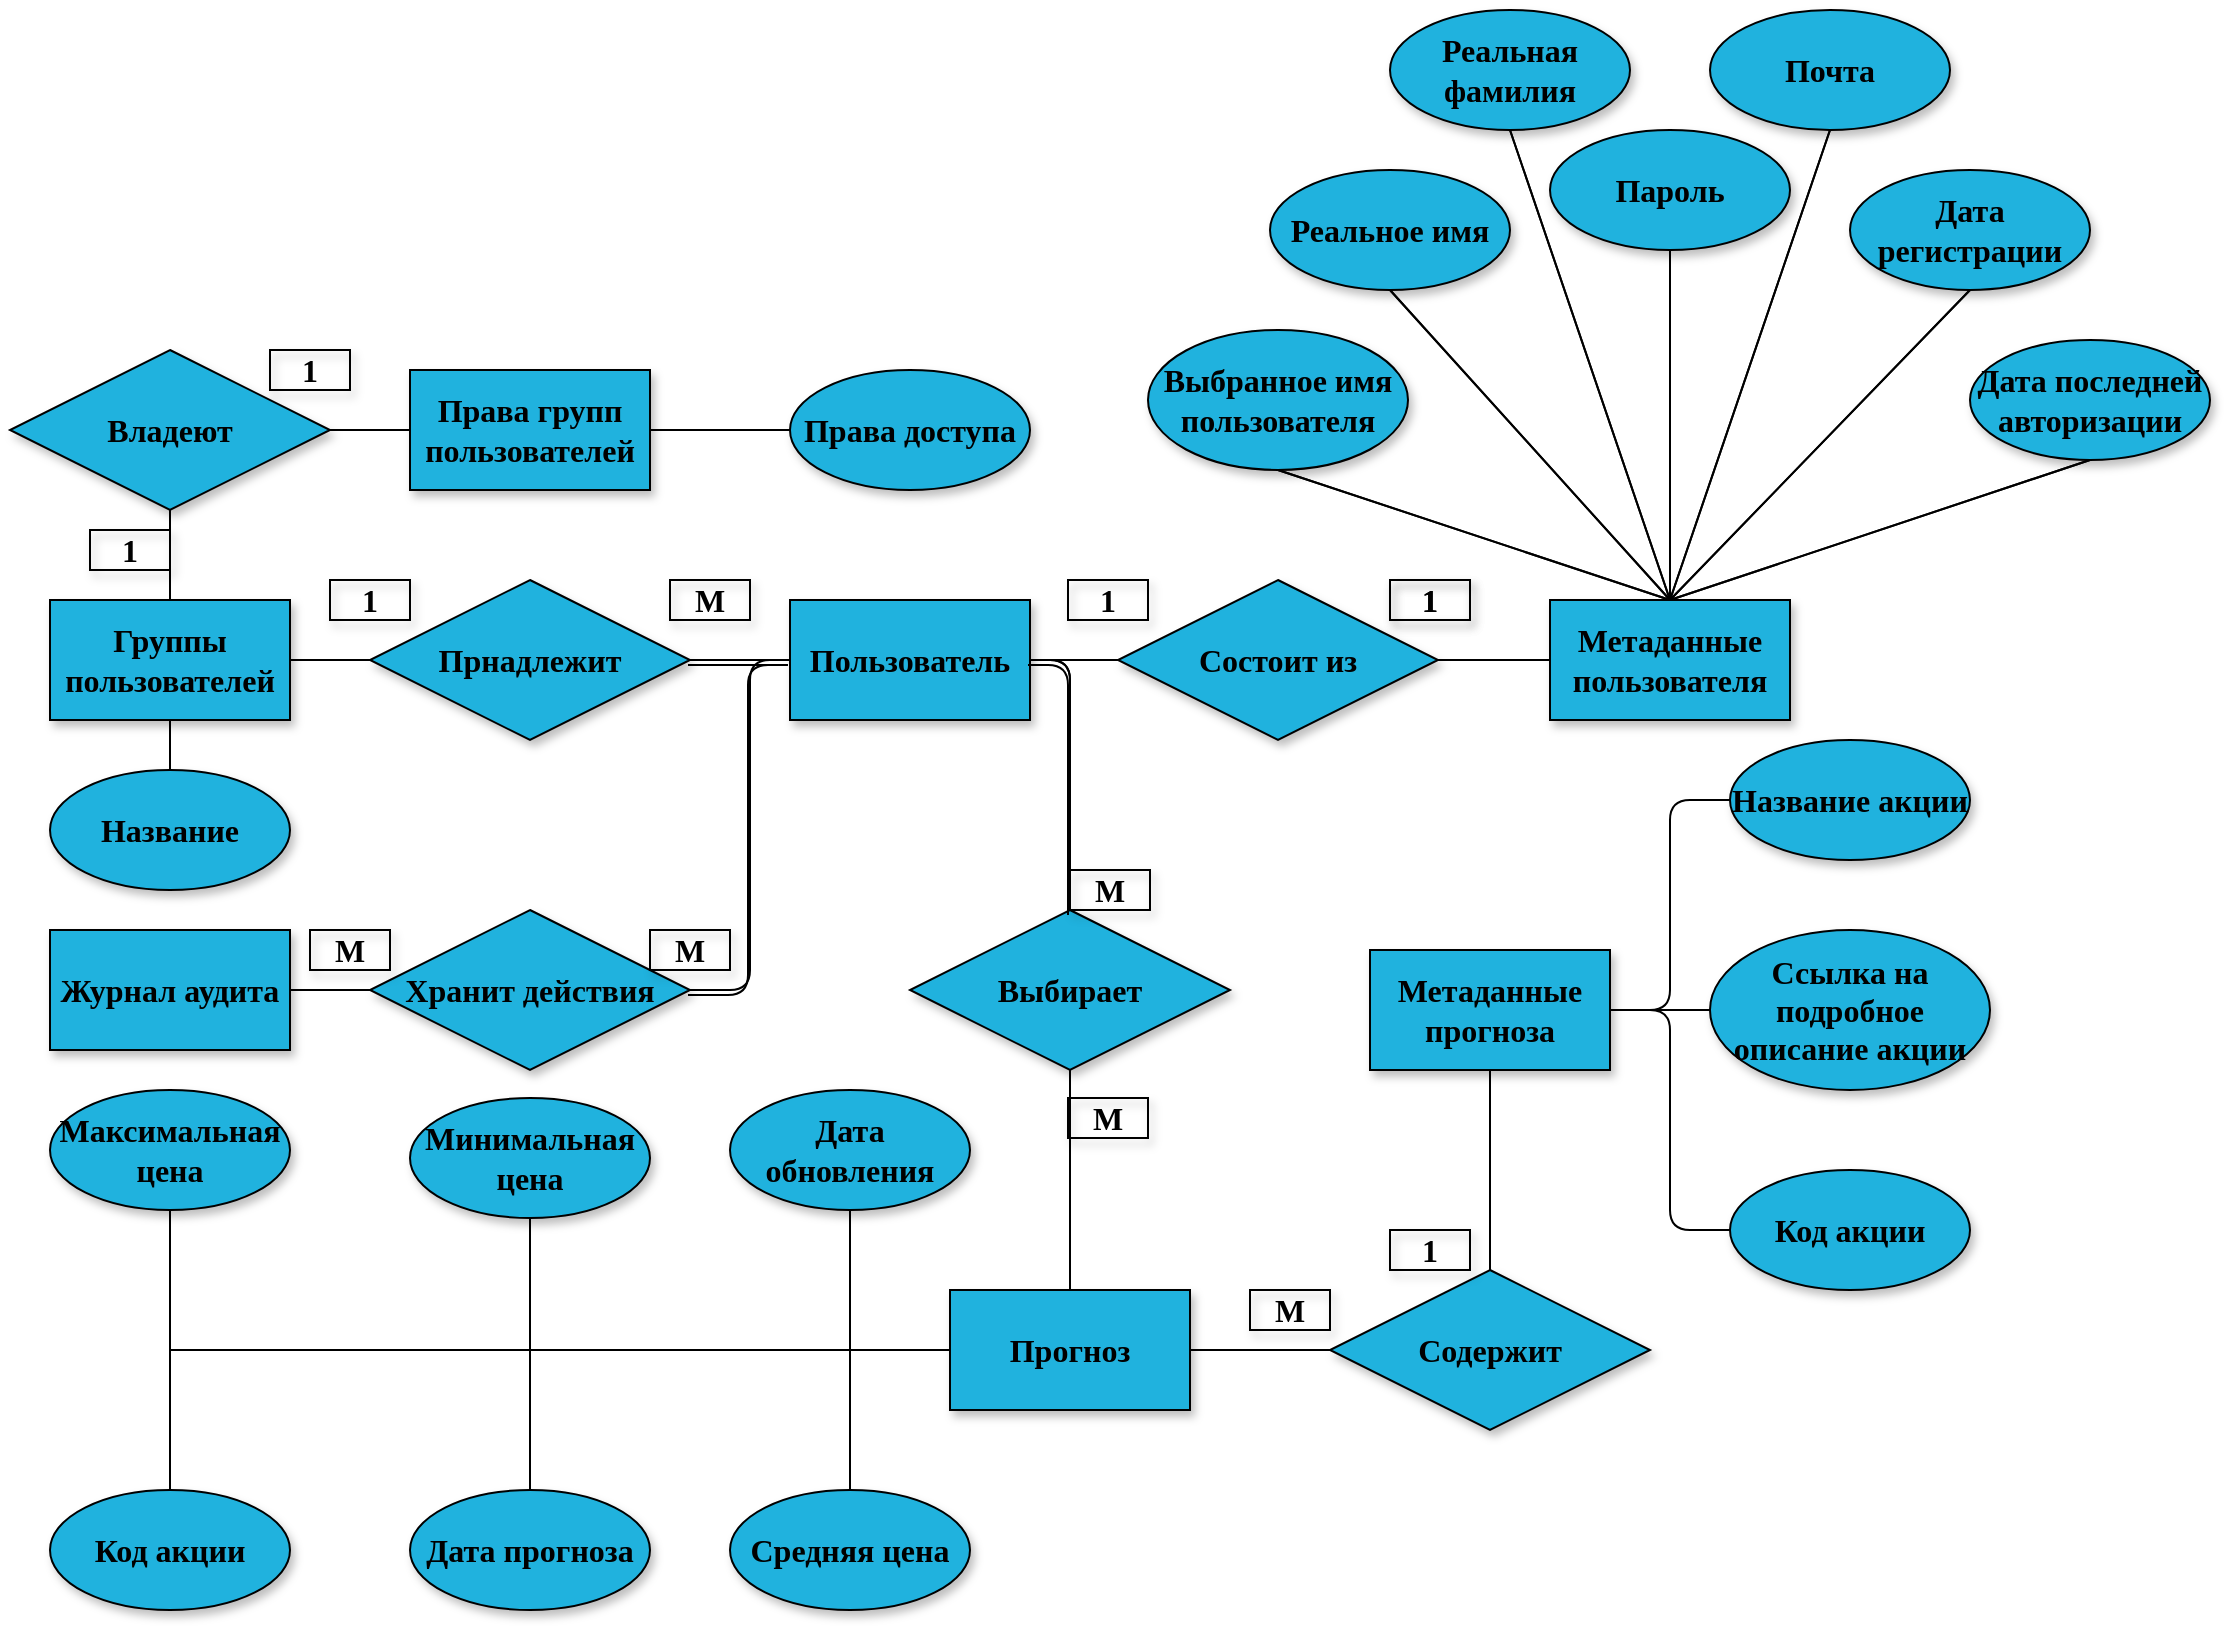<mxfile version="15.5.8" type="device"><diagram id="BE7HRzWSGvwYn_aQI0KF" name="Page-1"><mxGraphModel dx="3094" dy="1337" grid="1" gridSize="10" guides="1" tooltips="1" connect="1" arrows="1" fold="1" page="1" pageScale="1" pageWidth="827" pageHeight="1169" math="0" shadow="0"><root><mxCell id="0"/><mxCell id="1" parent="0"/><mxCell id="YxqWTZthodtHR53sie0K-1" value="&lt;font face=&quot;Times New Roman&quot; size=&quot;3&quot;&gt;&lt;b&gt;Пользователь&lt;/b&gt;&lt;/font&gt;" style="rounded=0;whiteSpace=wrap;html=1;fillColor=#20B2DE;shadow=1;strokeColor=#000000;" parent="1" vertex="1"><mxGeometry x="160" y="315" width="120" height="60" as="geometry"/></mxCell><mxCell id="YxqWTZthodtHR53sie0K-2" value="&lt;font face=&quot;Times New Roman&quot; size=&quot;3&quot;&gt;&lt;b&gt;Выбранное имя пользователя&lt;/b&gt;&lt;/font&gt;" style="ellipse;whiteSpace=wrap;html=1;shadow=1;fillColor=#20B2DE;strokeColor=#000000;" parent="1" vertex="1"><mxGeometry x="339" y="180" width="130" height="70" as="geometry"/></mxCell><mxCell id="YxqWTZthodtHR53sie0K-3" value="&lt;font face=&quot;Times New Roman&quot; size=&quot;3&quot;&gt;&lt;b&gt;Прогноз&lt;/b&gt;&lt;/font&gt;" style="rounded=0;whiteSpace=wrap;html=1;fillColor=#20B2DE;shadow=1;strokeColor=#000000;" parent="1" vertex="1"><mxGeometry x="240" y="660" width="120" height="60" as="geometry"/></mxCell><mxCell id="YxqWTZthodtHR53sie0K-4" value="&lt;font face=&quot;Times New Roman&quot; size=&quot;3&quot;&gt;&lt;b&gt;Метаданные прогноза&lt;/b&gt;&lt;/font&gt;" style="rounded=0;whiteSpace=wrap;html=1;fillColor=#20B2DE;shadow=1;strokeColor=#000000;" parent="1" vertex="1"><mxGeometry x="450" y="490" width="120" height="60" as="geometry"/></mxCell><mxCell id="YxqWTZthodtHR53sie0K-5" value="&lt;font face=&quot;Times New Roman&quot; size=&quot;3&quot;&gt;&lt;b&gt;Группы пользователей&lt;/b&gt;&lt;/font&gt;" style="rounded=0;whiteSpace=wrap;html=1;fillColor=#20B2DE;shadow=1;strokeColor=#000000;" parent="1" vertex="1"><mxGeometry x="-210" y="315" width="120" height="60" as="geometry"/></mxCell><mxCell id="YxqWTZthodtHR53sie0K-6" value="&lt;font size=&quot;3&quot; face=&quot;Inria Sans&quot; data-font-src=&quot;https://fonts.googleapis.com/css?family=Inria+Sans&quot;&gt;&lt;b&gt;Права групп пользователей&lt;/b&gt;&lt;/font&gt;" style="rounded=0;whiteSpace=wrap;html=1;fillColor=#20B2DE;shadow=1;strokeColor=#000000;" parent="1" vertex="1"><mxGeometry x="-30" y="200" width="120" height="60" as="geometry"/></mxCell><mxCell id="YxqWTZthodtHR53sie0K-7" value="&lt;font face=&quot;Times New Roman&quot; size=&quot;3&quot;&gt;&lt;b&gt;Метаданные пользователя&lt;/b&gt;&lt;/font&gt;" style="rounded=0;whiteSpace=wrap;html=1;fillColor=#20B2DE;shadow=1;strokeColor=#000000;" parent="1" vertex="1"><mxGeometry x="540" y="315" width="120" height="60" as="geometry"/></mxCell><mxCell id="YxqWTZthodtHR53sie0K-8" value="&lt;font face=&quot;Times New Roman&quot; size=&quot;3&quot;&gt;&lt;b&gt;Журнал аудита&lt;/b&gt;&lt;/font&gt;" style="rounded=0;whiteSpace=wrap;html=1;fillColor=#20B2DE;shadow=1;strokeColor=#000000;" parent="1" vertex="1"><mxGeometry x="-210" y="480" width="120" height="60" as="geometry"/></mxCell><mxCell id="YxqWTZthodtHR53sie0K-10" value="&lt;font face=&quot;Times New Roman&quot; size=&quot;3&quot;&gt;&lt;b&gt;Состоит из&lt;/b&gt;&lt;/font&gt;" style="rhombus;whiteSpace=wrap;html=1;shadow=1;fillColor=#20B2DE;strokeColor=#000000;" parent="1" vertex="1"><mxGeometry x="324" y="305" width="160" height="80" as="geometry"/></mxCell><mxCell id="YxqWTZthodtHR53sie0K-11" value="&lt;font face=&quot;Times New Roman&quot; size=&quot;3&quot;&gt;&lt;b&gt;Реальное имя&lt;/b&gt;&lt;/font&gt;" style="ellipse;whiteSpace=wrap;html=1;shadow=1;fillColor=#20B2DE;strokeColor=#000000;" parent="1" vertex="1"><mxGeometry x="400" y="100" width="120" height="60" as="geometry"/></mxCell><mxCell id="YxqWTZthodtHR53sie0K-12" value="&lt;font face=&quot;Times New Roman&quot; size=&quot;3&quot;&gt;&lt;b&gt;Реальная фамилия&lt;/b&gt;&lt;/font&gt;" style="ellipse;whiteSpace=wrap;html=1;shadow=1;fillColor=#20B2DE;strokeColor=#000000;" parent="1" vertex="1"><mxGeometry x="460" y="20" width="120" height="60" as="geometry"/></mxCell><mxCell id="YxqWTZthodtHR53sie0K-13" value="&lt;font face=&quot;Times New Roman&quot; size=&quot;3&quot;&gt;&lt;b&gt;Почта&lt;/b&gt;&lt;/font&gt;" style="ellipse;whiteSpace=wrap;html=1;shadow=1;fillColor=#20B2DE;strokeColor=#000000;" parent="1" vertex="1"><mxGeometry x="620" y="20" width="120" height="60" as="geometry"/></mxCell><mxCell id="YxqWTZthodtHR53sie0K-14" value="&lt;font face=&quot;Times New Roman&quot; size=&quot;3&quot;&gt;&lt;b&gt;Дата регистрации&lt;/b&gt;&lt;/font&gt;" style="ellipse;whiteSpace=wrap;html=1;shadow=1;fillColor=#20B2DE;strokeColor=#000000;" parent="1" vertex="1"><mxGeometry x="690" y="100" width="120" height="60" as="geometry"/></mxCell><mxCell id="YxqWTZthodtHR53sie0K-15" value="&lt;font face=&quot;Times New Roman&quot; size=&quot;3&quot;&gt;&lt;b&gt;Дата последней авторизации&lt;/b&gt;&lt;/font&gt;" style="ellipse;whiteSpace=wrap;html=1;shadow=1;fillColor=#20B2DE;strokeColor=#000000;" parent="1" vertex="1"><mxGeometry x="750" y="185" width="120" height="60" as="geometry"/></mxCell><mxCell id="YxqWTZthodtHR53sie0K-17" value="" style="endArrow=none;html=1;exitX=0.5;exitY=1;exitDx=0;exitDy=0;entryX=0.5;entryY=0;entryDx=0;entryDy=0;strokeColor=#000000;" parent="1" source="YxqWTZthodtHR53sie0K-2" target="YxqWTZthodtHR53sie0K-7" edge="1"><mxGeometry width="50" height="50" relative="1" as="geometry"><mxPoint x="400" y="260" as="sourcePoint"/><mxPoint x="450" y="210" as="targetPoint"/></mxGeometry></mxCell><mxCell id="YxqWTZthodtHR53sie0K-18" value="" style="endArrow=none;html=1;exitX=0.5;exitY=1;exitDx=0;exitDy=0;entryX=0.5;entryY=0;entryDx=0;entryDy=0;strokeColor=#000000;" parent="1" source="YxqWTZthodtHR53sie0K-11" target="YxqWTZthodtHR53sie0K-7" edge="1"><mxGeometry width="50" height="50" relative="1" as="geometry"><mxPoint x="400" y="260" as="sourcePoint"/><mxPoint x="450" y="210" as="targetPoint"/></mxGeometry></mxCell><mxCell id="YxqWTZthodtHR53sie0K-19" value="" style="endArrow=none;html=1;exitX=0.5;exitY=1;exitDx=0;exitDy=0;entryX=0.5;entryY=0;entryDx=0;entryDy=0;strokeColor=#000000;" parent="1" source="YxqWTZthodtHR53sie0K-12" target="YxqWTZthodtHR53sie0K-7" edge="1"><mxGeometry width="50" height="50" relative="1" as="geometry"><mxPoint x="400" y="260" as="sourcePoint"/><mxPoint x="450" y="210" as="targetPoint"/></mxGeometry></mxCell><mxCell id="YxqWTZthodtHR53sie0K-20" value="" style="endArrow=none;html=1;exitX=0.5;exitY=1;exitDx=0;exitDy=0;entryX=0.5;entryY=0;entryDx=0;entryDy=0;strokeColor=#000000;" parent="1" source="YxqWTZthodtHR53sie0K-13" target="YxqWTZthodtHR53sie0K-7" edge="1"><mxGeometry width="50" height="50" relative="1" as="geometry"><mxPoint x="400" y="260" as="sourcePoint"/><mxPoint x="600" y="310" as="targetPoint"/></mxGeometry></mxCell><mxCell id="YxqWTZthodtHR53sie0K-21" value="" style="endArrow=none;html=1;exitX=0.5;exitY=1;exitDx=0;exitDy=0;entryX=0.5;entryY=0;entryDx=0;entryDy=0;strokeColor=#000000;" parent="1" source="YxqWTZthodtHR53sie0K-14" target="YxqWTZthodtHR53sie0K-7" edge="1"><mxGeometry width="50" height="50" relative="1" as="geometry"><mxPoint x="530" y="370" as="sourcePoint"/><mxPoint x="580" y="320" as="targetPoint"/></mxGeometry></mxCell><mxCell id="YxqWTZthodtHR53sie0K-22" value="" style="endArrow=none;html=1;exitX=0.5;exitY=1;exitDx=0;exitDy=0;entryX=0.5;entryY=0;entryDx=0;entryDy=0;strokeColor=#000000;" parent="1" source="YxqWTZthodtHR53sie0K-15" target="YxqWTZthodtHR53sie0K-7" edge="1"><mxGeometry width="50" height="50" relative="1" as="geometry"><mxPoint x="530" y="370" as="sourcePoint"/><mxPoint x="580" y="320" as="targetPoint"/></mxGeometry></mxCell><mxCell id="YxqWTZthodtHR53sie0K-23" value="&lt;font face=&quot;Times New Roman&quot; size=&quot;3&quot;&gt;&lt;b&gt;Пароль&lt;/b&gt;&lt;/font&gt;" style="ellipse;whiteSpace=wrap;html=1;shadow=1;fillColor=#20B2DE;strokeColor=#000000;" parent="1" vertex="1"><mxGeometry x="540" y="80" width="120" height="60" as="geometry"/></mxCell><mxCell id="YxqWTZthodtHR53sie0K-24" value="" style="endArrow=none;html=1;exitX=0.5;exitY=1;exitDx=0;exitDy=0;entryX=0.5;entryY=0;entryDx=0;entryDy=0;strokeColor=#000000;" parent="1" source="YxqWTZthodtHR53sie0K-23" target="YxqWTZthodtHR53sie0K-7" edge="1"><mxGeometry width="50" height="50" relative="1" as="geometry"><mxPoint x="530" y="210" as="sourcePoint"/><mxPoint x="580" y="160" as="targetPoint"/></mxGeometry></mxCell><mxCell id="YxqWTZthodtHR53sie0K-25" value="" style="endArrow=none;html=1;exitX=1;exitY=0.5;exitDx=0;exitDy=0;entryX=0;entryY=0.5;entryDx=0;entryDy=0;strokeColor=#000000;" parent="1" source="YxqWTZthodtHR53sie0K-1" target="YxqWTZthodtHR53sie0K-10" edge="1"><mxGeometry width="50" height="50" relative="1" as="geometry"><mxPoint x="430" y="370" as="sourcePoint"/><mxPoint x="480" y="320" as="targetPoint"/></mxGeometry></mxCell><mxCell id="YxqWTZthodtHR53sie0K-27" value="" style="endArrow=none;html=1;exitX=1;exitY=0.5;exitDx=0;exitDy=0;entryX=0;entryY=0.5;entryDx=0;entryDy=0;strokeColor=#000000;" parent="1" source="YxqWTZthodtHR53sie0K-10" target="YxqWTZthodtHR53sie0K-7" edge="1"><mxGeometry width="50" height="50" relative="1" as="geometry"><mxPoint x="430" y="370" as="sourcePoint"/><mxPoint x="480" y="320" as="targetPoint"/></mxGeometry></mxCell><mxCell id="YxqWTZthodtHR53sie0K-28" value="&lt;font face=&quot;Times New Roman&quot; size=&quot;3&quot;&gt;&lt;b&gt;1&lt;/b&gt;&lt;/font&gt;" style="text;html=1;strokeColor=#000000;fillColor=none;align=center;verticalAlign=middle;whiteSpace=wrap;rounded=0;shadow=1;" parent="1" vertex="1"><mxGeometry x="299" y="305" width="40" height="20" as="geometry"/></mxCell><mxCell id="YxqWTZthodtHR53sie0K-29" value="&lt;font face=&quot;Times New Roman&quot; size=&quot;3&quot;&gt;&lt;b&gt;1&lt;/b&gt;&lt;/font&gt;" style="text;html=1;strokeColor=#000000;fillColor=none;align=center;verticalAlign=middle;whiteSpace=wrap;rounded=0;shadow=1;" parent="1" vertex="1"><mxGeometry x="460" y="305" width="40" height="20" as="geometry"/></mxCell><mxCell id="YxqWTZthodtHR53sie0K-30" value="&lt;font face=&quot;Times New Roman&quot; size=&quot;3&quot;&gt;&lt;b&gt;Прнадлежит&lt;/b&gt;&lt;/font&gt;" style="rhombus;whiteSpace=wrap;html=1;shadow=1;fillColor=#20B2DE;strokeColor=#000000;" parent="1" vertex="1"><mxGeometry x="-50" y="305" width="160" height="80" as="geometry"/></mxCell><mxCell id="YxqWTZthodtHR53sie0K-31" value="" style="endArrow=none;html=1;exitX=1;exitY=0.5;exitDx=0;exitDy=0;entryX=0;entryY=0.5;entryDx=0;entryDy=0;strokeColor=#000000;" parent="1" source="YxqWTZthodtHR53sie0K-30" target="YxqWTZthodtHR53sie0K-1" edge="1"><mxGeometry width="50" height="50" relative="1" as="geometry"><mxPoint x="170" y="380" as="sourcePoint"/><mxPoint x="220" y="330" as="targetPoint"/></mxGeometry></mxCell><mxCell id="YxqWTZthodtHR53sie0K-32" value="&lt;font face=&quot;Times New Roman&quot; size=&quot;3&quot;&gt;&lt;b&gt;М&lt;/b&gt;&lt;/font&gt;" style="text;html=1;strokeColor=#000000;fillColor=none;align=center;verticalAlign=middle;whiteSpace=wrap;rounded=0;shadow=1;" parent="1" vertex="1"><mxGeometry x="100" y="305" width="40" height="20" as="geometry"/></mxCell><mxCell id="YxqWTZthodtHR53sie0K-35" value="" style="endArrow=none;html=1;exitX=1;exitY=0.5;exitDx=0;exitDy=0;entryX=0;entryY=0.5;entryDx=0;entryDy=0;strokeColor=#000000;" parent="1" source="YxqWTZthodtHR53sie0K-5" target="YxqWTZthodtHR53sie0K-30" edge="1"><mxGeometry width="50" height="50" relative="1" as="geometry"><mxPoint x="80" y="380" as="sourcePoint"/><mxPoint x="130" y="330" as="targetPoint"/></mxGeometry></mxCell><mxCell id="YxqWTZthodtHR53sie0K-36" value="&lt;font face=&quot;Times New Roman&quot; size=&quot;3&quot;&gt;&lt;b&gt;1&lt;/b&gt;&lt;/font&gt;" style="text;html=1;strokeColor=#000000;fillColor=none;align=center;verticalAlign=middle;whiteSpace=wrap;rounded=0;shadow=1;" parent="1" vertex="1"><mxGeometry x="-70" y="305" width="40" height="20" as="geometry"/></mxCell><mxCell id="YxqWTZthodtHR53sie0K-37" value="&lt;font face=&quot;Times New Roman&quot; size=&quot;3&quot;&gt;&lt;b&gt;Название&lt;/b&gt;&lt;/font&gt;" style="ellipse;whiteSpace=wrap;html=1;shadow=1;fillColor=#20B2DE;strokeColor=#000000;" parent="1" vertex="1"><mxGeometry x="-210" y="400" width="120" height="60" as="geometry"/></mxCell><mxCell id="YxqWTZthodtHR53sie0K-38" value="" style="endArrow=none;html=1;entryX=0.5;entryY=1;entryDx=0;entryDy=0;exitX=0.5;exitY=0;exitDx=0;exitDy=0;strokeColor=#000000;" parent="1" source="YxqWTZthodtHR53sie0K-37" target="YxqWTZthodtHR53sie0K-5" edge="1"><mxGeometry width="50" height="50" relative="1" as="geometry"><mxPoint x="-190" y="400" as="sourcePoint"/><mxPoint x="-150" y="390" as="targetPoint"/></mxGeometry></mxCell><mxCell id="YxqWTZthodtHR53sie0K-39" value="&lt;font size=&quot;3&quot; face=&quot;Inria Sans&quot; data-font-src=&quot;https://fonts.googleapis.com/css?family=Inria+Sans&quot;&gt;&lt;b&gt;Владеют&lt;/b&gt;&lt;/font&gt;" style="rhombus;whiteSpace=wrap;html=1;shadow=1;fillColor=#20B2DE;strokeColor=#000000;" parent="1" vertex="1"><mxGeometry x="-230" y="190" width="160" height="80" as="geometry"/></mxCell><mxCell id="YxqWTZthodtHR53sie0K-40" value="" style="endArrow=none;html=1;exitX=0.5;exitY=1;exitDx=0;exitDy=0;entryX=0.5;entryY=0;entryDx=0;entryDy=0;strokeColor=#000000;" parent="1" source="YxqWTZthodtHR53sie0K-39" target="YxqWTZthodtHR53sie0K-5" edge="1"><mxGeometry width="50" height="50" relative="1" as="geometry"><mxPoint x="-180" y="380" as="sourcePoint"/><mxPoint x="-130" y="330" as="targetPoint"/></mxGeometry></mxCell><mxCell id="YxqWTZthodtHR53sie0K-42" value="&lt;font face=&quot;Times New Roman&quot; size=&quot;3&quot;&gt;&lt;b&gt;1&lt;/b&gt;&lt;/font&gt;" style="text;html=1;strokeColor=#000000;fillColor=none;align=center;verticalAlign=middle;whiteSpace=wrap;rounded=0;shadow=1;" parent="1" vertex="1"><mxGeometry x="-190" y="280" width="40" height="20" as="geometry"/></mxCell><mxCell id="YxqWTZthodtHR53sie0K-43" value="&lt;font face=&quot;Times New Roman&quot; size=&quot;3&quot;&gt;&lt;b&gt;1&lt;/b&gt;&lt;/font&gt;" style="text;html=1;strokeColor=#000000;fillColor=none;align=center;verticalAlign=middle;whiteSpace=wrap;rounded=0;shadow=1;" parent="1" vertex="1"><mxGeometry x="-100" y="190" width="40" height="20" as="geometry"/></mxCell><mxCell id="YxqWTZthodtHR53sie0K-44" value="&lt;font face=&quot;Times New Roman&quot; size=&quot;3&quot;&gt;&lt;b&gt;Права доступа&lt;/b&gt;&lt;/font&gt;" style="ellipse;whiteSpace=wrap;html=1;shadow=1;fillColor=#20B2DE;strokeColor=#000000;" parent="1" vertex="1"><mxGeometry x="160" y="200" width="120" height="60" as="geometry"/></mxCell><mxCell id="YxqWTZthodtHR53sie0K-46" value="&lt;font face=&quot;Times New Roman&quot; size=&quot;3&quot;&gt;&lt;b&gt;Выбирает&lt;/b&gt;&lt;/font&gt;" style="rhombus;whiteSpace=wrap;html=1;shadow=1;fillColor=#20B2DE;strokeColor=#000000;" parent="1" vertex="1"><mxGeometry x="220" y="470" width="160" height="80" as="geometry"/></mxCell><mxCell id="YxqWTZthodtHR53sie0K-47" value="" style="endArrow=none;html=1;exitX=1;exitY=0.5;exitDx=0;exitDy=0;entryX=0.5;entryY=0;entryDx=0;entryDy=0;strokeColor=#000000;" parent="1" source="YxqWTZthodtHR53sie0K-1" target="YxqWTZthodtHR53sie0K-46" edge="1"><mxGeometry width="50" height="50" relative="1" as="geometry"><mxPoint x="270" y="380" as="sourcePoint"/><mxPoint x="300" y="490" as="targetPoint"/><Array as="points"><mxPoint x="300" y="345"/></Array></mxGeometry></mxCell><mxCell id="YxqWTZthodtHR53sie0K-48" value="&lt;font face=&quot;Times New Roman&quot; size=&quot;3&quot;&gt;&lt;b&gt;М&lt;/b&gt;&lt;/font&gt;" style="text;html=1;strokeColor=#000000;fillColor=none;align=center;verticalAlign=middle;whiteSpace=wrap;rounded=0;shadow=1;" parent="1" vertex="1"><mxGeometry x="300" y="450" width="40" height="20" as="geometry"/></mxCell><mxCell id="YxqWTZthodtHR53sie0K-49" value="&lt;font face=&quot;Times New Roman&quot; size=&quot;3&quot;&gt;&lt;b&gt;М&lt;/b&gt;&lt;/font&gt;" style="text;html=1;strokeColor=#000000;fillColor=none;align=center;verticalAlign=middle;whiteSpace=wrap;rounded=0;shadow=1;" parent="1" vertex="1"><mxGeometry x="299" y="564" width="40" height="20" as="geometry"/></mxCell><mxCell id="YxqWTZthodtHR53sie0K-50" value="" style="endArrow=none;html=1;exitX=0.5;exitY=1;exitDx=0;exitDy=0;entryX=0.5;entryY=0;entryDx=0;entryDy=0;strokeColor=#000000;" parent="1" source="YxqWTZthodtHR53sie0K-46" target="YxqWTZthodtHR53sie0K-3" edge="1"><mxGeometry width="50" height="50" relative="1" as="geometry"><mxPoint x="530" y="380" as="sourcePoint"/><mxPoint x="580" y="330" as="targetPoint"/><Array as="points"/></mxGeometry></mxCell><mxCell id="YxqWTZthodtHR53sie0K-51" value="&lt;font face=&quot;Times New Roman&quot; size=&quot;3&quot;&gt;&lt;b&gt;Содержит&lt;/b&gt;&lt;/font&gt;" style="rhombus;whiteSpace=wrap;html=1;shadow=1;fillColor=#20B2DE;strokeColor=#000000;" parent="1" vertex="1"><mxGeometry x="430" y="650" width="160" height="80" as="geometry"/></mxCell><mxCell id="YxqWTZthodtHR53sie0K-52" value="" style="endArrow=none;html=1;exitX=1;exitY=0.5;exitDx=0;exitDy=0;entryX=0;entryY=0.5;entryDx=0;entryDy=0;strokeColor=#000000;" parent="1" source="YxqWTZthodtHR53sie0K-3" target="YxqWTZthodtHR53sie0K-51" edge="1"><mxGeometry width="50" height="50" relative="1" as="geometry"><mxPoint x="660" y="380" as="sourcePoint"/><mxPoint x="710" y="330" as="targetPoint"/></mxGeometry></mxCell><mxCell id="YxqWTZthodtHR53sie0K-54" value="&lt;font face=&quot;Times New Roman&quot; size=&quot;3&quot;&gt;&lt;b&gt;М&lt;/b&gt;&lt;/font&gt;" style="text;html=1;strokeColor=#000000;fillColor=none;align=center;verticalAlign=middle;whiteSpace=wrap;rounded=0;shadow=1;" parent="1" vertex="1"><mxGeometry x="390" y="660" width="40" height="20" as="geometry"/></mxCell><mxCell id="YxqWTZthodtHR53sie0K-55" value="&lt;font face=&quot;Times New Roman&quot; size=&quot;3&quot;&gt;&lt;b&gt;1&lt;/b&gt;&lt;/font&gt;" style="text;html=1;strokeColor=#000000;fillColor=none;align=center;verticalAlign=middle;whiteSpace=wrap;rounded=0;shadow=1;" parent="1" vertex="1"><mxGeometry x="460" y="630" width="40" height="20" as="geometry"/></mxCell><mxCell id="YxqWTZthodtHR53sie0K-56" value="" style="endArrow=none;html=1;exitX=0.5;exitY=0;exitDx=0;exitDy=0;entryX=0.5;entryY=1;entryDx=0;entryDy=0;strokeColor=#000000;" parent="1" source="YxqWTZthodtHR53sie0K-51" target="YxqWTZthodtHR53sie0K-4" edge="1"><mxGeometry width="50" height="50" relative="1" as="geometry"><mxPoint x="660" y="380" as="sourcePoint"/><mxPoint x="710" y="330" as="targetPoint"/></mxGeometry></mxCell><mxCell id="YxqWTZthodtHR53sie0K-57" value="&lt;font face=&quot;Times New Roman&quot; size=&quot;3&quot;&gt;&lt;b&gt;Название акции&lt;/b&gt;&lt;/font&gt;" style="ellipse;whiteSpace=wrap;html=1;shadow=1;fillColor=#20B2DE;strokeColor=#000000;" parent="1" vertex="1"><mxGeometry x="630" y="385" width="120" height="60" as="geometry"/></mxCell><mxCell id="YxqWTZthodtHR53sie0K-58" value="&lt;font face=&quot;Times New Roman&quot; size=&quot;3&quot;&gt;&lt;b&gt;Код акции&lt;/b&gt;&lt;/font&gt;" style="ellipse;whiteSpace=wrap;html=1;shadow=1;fillColor=#20B2DE;strokeColor=#000000;" parent="1" vertex="1"><mxGeometry x="630" y="600" width="120" height="60" as="geometry"/></mxCell><mxCell id="YxqWTZthodtHR53sie0K-59" value="&lt;font face=&quot;Times New Roman&quot; size=&quot;3&quot;&gt;&lt;b&gt;Ссылка на подробное описание акции&lt;/b&gt;&lt;/font&gt;" style="ellipse;whiteSpace=wrap;html=1;shadow=1;fillColor=#20B2DE;strokeColor=#000000;" parent="1" vertex="1"><mxGeometry x="620" y="480" width="140" height="80" as="geometry"/></mxCell><mxCell id="YxqWTZthodtHR53sie0K-64" value="" style="endArrow=none;html=1;exitX=0;exitY=0.5;exitDx=0;exitDy=0;strokeColor=#000000;" parent="1" source="YxqWTZthodtHR53sie0K-1" edge="1"><mxGeometry width="50" height="50" relative="1" as="geometry"><mxPoint x="260" y="410" as="sourcePoint"/><mxPoint x="140" y="345" as="targetPoint"/></mxGeometry></mxCell><mxCell id="YxqWTZthodtHR53sie0K-65" value="&lt;font face=&quot;Times New Roman&quot; size=&quot;3&quot;&gt;&lt;b&gt;Хранит действия&lt;/b&gt;&lt;/font&gt;" style="rhombus;whiteSpace=wrap;html=1;shadow=1;fillColor=#20B2DE;strokeColor=#000000;" parent="1" vertex="1"><mxGeometry x="-50" y="470" width="160" height="80" as="geometry"/></mxCell><mxCell id="YxqWTZthodtHR53sie0K-66" value="" style="endArrow=none;html=1;exitX=0;exitY=0.5;exitDx=0;exitDy=0;entryX=1;entryY=0.5;entryDx=0;entryDy=0;strokeColor=#000000;" parent="1" source="YxqWTZthodtHR53sie0K-1" target="YxqWTZthodtHR53sie0K-65" edge="1"><mxGeometry width="50" height="50" relative="1" as="geometry"><mxPoint x="260" y="410" as="sourcePoint"/><mxPoint x="310" y="360" as="targetPoint"/><Array as="points"><mxPoint x="140" y="345"/><mxPoint x="140" y="510"/></Array></mxGeometry></mxCell><mxCell id="YxqWTZthodtHR53sie0K-67" value="&lt;font face=&quot;Times New Roman&quot; size=&quot;3&quot;&gt;&lt;b&gt;М&lt;/b&gt;&lt;/font&gt;" style="text;html=1;strokeColor=#000000;fillColor=none;align=center;verticalAlign=middle;whiteSpace=wrap;rounded=0;shadow=1;" parent="1" vertex="1"><mxGeometry x="90" y="480" width="40" height="20" as="geometry"/></mxCell><mxCell id="YxqWTZthodtHR53sie0K-68" value="&lt;font face=&quot;Times New Roman&quot; size=&quot;3&quot;&gt;&lt;b&gt;М&lt;/b&gt;&lt;/font&gt;" style="text;html=1;strokeColor=#000000;fillColor=none;align=center;verticalAlign=middle;whiteSpace=wrap;rounded=0;shadow=1;" parent="1" vertex="1"><mxGeometry x="-80" y="480" width="40" height="20" as="geometry"/></mxCell><mxCell id="YxqWTZthodtHR53sie0K-69" value="" style="endArrow=none;html=1;entryX=0;entryY=0.5;entryDx=0;entryDy=0;exitX=1;exitY=0.5;exitDx=0;exitDy=0;strokeColor=#000000;" parent="1" source="YxqWTZthodtHR53sie0K-8" target="YxqWTZthodtHR53sie0K-65" edge="1"><mxGeometry width="50" height="50" relative="1" as="geometry"><mxPoint x="30" y="410" as="sourcePoint"/><mxPoint x="80" y="360" as="targetPoint"/></mxGeometry></mxCell><mxCell id="YxqWTZthodtHR53sie0K-74" value="" style="endArrow=none;html=1;exitX=0;exitY=0.5;exitDx=0;exitDy=0;entryX=1;entryY=0.5;entryDx=0;entryDy=0;strokeColor=#000000;" parent="1" source="YxqWTZthodtHR53sie0K-57" target="YxqWTZthodtHR53sie0K-4" edge="1"><mxGeometry width="50" height="50" relative="1" as="geometry"><mxPoint x="540" y="610" as="sourcePoint"/><mxPoint x="590" y="560" as="targetPoint"/><Array as="points"><mxPoint x="600" y="415"/><mxPoint x="600" y="520"/></Array></mxGeometry></mxCell><mxCell id="YxqWTZthodtHR53sie0K-75" value="" style="endArrow=none;html=1;exitX=1;exitY=0.5;exitDx=0;exitDy=0;entryX=0;entryY=0.5;entryDx=0;entryDy=0;strokeColor=#000000;" parent="1" source="YxqWTZthodtHR53sie0K-4" target="YxqWTZthodtHR53sie0K-59" edge="1"><mxGeometry width="50" height="50" relative="1" as="geometry"><mxPoint x="540" y="610" as="sourcePoint"/><mxPoint x="590" y="560" as="targetPoint"/></mxGeometry></mxCell><mxCell id="YxqWTZthodtHR53sie0K-76" value="" style="endArrow=none;html=1;entryX=0;entryY=0.5;entryDx=0;entryDy=0;strokeColor=#000000;" parent="1" target="YxqWTZthodtHR53sie0K-58" edge="1"><mxGeometry width="50" height="50" relative="1" as="geometry"><mxPoint x="570" y="520" as="sourcePoint"/><mxPoint x="590" y="560" as="targetPoint"/><Array as="points"><mxPoint x="600" y="520"/><mxPoint x="600" y="630"/></Array></mxGeometry></mxCell><mxCell id="YxqWTZthodtHR53sie0K-77" value="&lt;font face=&quot;Times New Roman&quot; size=&quot;3&quot;&gt;&lt;b&gt;Код акции&lt;br&gt;&lt;/b&gt;&lt;/font&gt;" style="ellipse;whiteSpace=wrap;html=1;shadow=1;fillColor=#20B2DE;strokeColor=#000000;" parent="1" vertex="1"><mxGeometry x="-210" y="760" width="120" height="60" as="geometry"/></mxCell><mxCell id="YxqWTZthodtHR53sie0K-78" value="&lt;font face=&quot;Times New Roman&quot; size=&quot;3&quot;&gt;&lt;b&gt;Дата обновления&lt;br&gt;&lt;/b&gt;&lt;/font&gt;" style="ellipse;whiteSpace=wrap;html=1;shadow=1;fillColor=#20B2DE;strokeColor=#000000;" parent="1" vertex="1"><mxGeometry x="130" y="560" width="120" height="60" as="geometry"/></mxCell><mxCell id="YxqWTZthodtHR53sie0K-79" value="&lt;font face=&quot;Times New Roman&quot; size=&quot;3&quot;&gt;&lt;b&gt;Дата прогноза&lt;br&gt;&lt;/b&gt;&lt;/font&gt;" style="ellipse;whiteSpace=wrap;html=1;shadow=1;fillColor=#20B2DE;strokeColor=#000000;" parent="1" vertex="1"><mxGeometry x="-30" y="760" width="120" height="60" as="geometry"/></mxCell><mxCell id="YxqWTZthodtHR53sie0K-80" value="&lt;font face=&quot;Times New Roman&quot; size=&quot;3&quot;&gt;&lt;b&gt;Средняя цена&lt;br&gt;&lt;/b&gt;&lt;/font&gt;" style="ellipse;whiteSpace=wrap;html=1;shadow=1;fillColor=#20B2DE;strokeColor=#000000;" parent="1" vertex="1"><mxGeometry x="130" y="760" width="120" height="60" as="geometry"/></mxCell><mxCell id="YxqWTZthodtHR53sie0K-81" value="&lt;font face=&quot;Times New Roman&quot; size=&quot;3&quot;&gt;&lt;b&gt;Минимальная&lt;br&gt;цена&lt;br&gt;&lt;/b&gt;&lt;/font&gt;" style="ellipse;whiteSpace=wrap;html=1;shadow=1;fillColor=#20B2DE;strokeColor=#000000;" parent="1" vertex="1"><mxGeometry x="-30" y="564" width="120" height="60" as="geometry"/></mxCell><mxCell id="YxqWTZthodtHR53sie0K-82" value="&lt;font face=&quot;Times New Roman&quot; size=&quot;3&quot;&gt;&lt;b&gt;Максимальная цена&lt;br&gt;&lt;/b&gt;&lt;/font&gt;" style="ellipse;whiteSpace=wrap;html=1;shadow=1;fillColor=#20B2DE;strokeColor=#000000;" parent="1" vertex="1"><mxGeometry x="-210" y="560" width="120" height="60" as="geometry"/></mxCell><mxCell id="YxqWTZthodtHR53sie0K-88" value="" style="endArrow=none;html=1;exitX=1;exitY=0.5;exitDx=0;exitDy=0;entryX=0;entryY=0.5;entryDx=0;entryDy=0;fillColor=#f5f5f5;strokeColor=#000000;" parent="1" source="YxqWTZthodtHR53sie0K-39" target="YxqWTZthodtHR53sie0K-6" edge="1"><mxGeometry width="50" height="50" relative="1" as="geometry"><mxPoint x="-140" y="270" as="sourcePoint"/><mxPoint x="-90" y="220" as="targetPoint"/></mxGeometry></mxCell><mxCell id="YxqWTZthodtHR53sie0K-89" value="" style="endArrow=none;html=1;exitX=1;exitY=0.5;exitDx=0;exitDy=0;entryX=0;entryY=0.5;entryDx=0;entryDy=0;strokeColor=#000000;" parent="1" source="YxqWTZthodtHR53sie0K-6" target="YxqWTZthodtHR53sie0K-44" edge="1"><mxGeometry width="50" height="50" relative="1" as="geometry"><mxPoint x="60" y="270" as="sourcePoint"/><mxPoint x="110" y="220" as="targetPoint"/></mxGeometry></mxCell><mxCell id="YxqWTZthodtHR53sie0K-91" value="" style="endArrow=none;html=1;exitX=0.5;exitY=1;exitDx=0;exitDy=0;entryX=0.5;entryY=0;entryDx=0;entryDy=0;strokeColor=#000000;" parent="1" source="YxqWTZthodtHR53sie0K-78" target="YxqWTZthodtHR53sie0K-80" edge="1"><mxGeometry width="50" height="50" relative="1" as="geometry"><mxPoint x="160" y="740" as="sourcePoint"/><mxPoint x="210" y="690" as="targetPoint"/></mxGeometry></mxCell><mxCell id="YxqWTZthodtHR53sie0K-96" value="" style="endArrow=none;html=1;exitX=0.5;exitY=1;exitDx=0;exitDy=0;entryX=0.5;entryY=0;entryDx=0;entryDy=0;strokeColor=#000000;" parent="1" source="YxqWTZthodtHR53sie0K-82" target="YxqWTZthodtHR53sie0K-77" edge="1"><mxGeometry width="50" height="50" relative="1" as="geometry"><mxPoint x="-10" y="740" as="sourcePoint"/><mxPoint x="40" y="690" as="targetPoint"/></mxGeometry></mxCell><mxCell id="YxqWTZthodtHR53sie0K-97" value="" style="endArrow=none;html=1;exitX=0.5;exitY=1;exitDx=0;exitDy=0;entryX=0.5;entryY=0;entryDx=0;entryDy=0;strokeColor=#000000;" parent="1" source="YxqWTZthodtHR53sie0K-81" target="YxqWTZthodtHR53sie0K-79" edge="1"><mxGeometry width="50" height="50" relative="1" as="geometry"><mxPoint x="-10" y="740" as="sourcePoint"/><mxPoint x="40" y="690" as="targetPoint"/></mxGeometry></mxCell><mxCell id="YxqWTZthodtHR53sie0K-98" value="" style="endArrow=none;html=1;exitX=0;exitY=0.5;exitDx=0;exitDy=0;strokeColor=#000000;" parent="1" source="YxqWTZthodtHR53sie0K-3" edge="1"><mxGeometry width="50" height="50" relative="1" as="geometry"><mxPoint x="-10" y="740" as="sourcePoint"/><mxPoint x="-150" y="690" as="targetPoint"/></mxGeometry></mxCell><mxCell id="CCXRYDwokj6WCbcyOqlR-1" value="" style="endArrow=none;html=1;exitX=0.5;exitY=1;exitDx=0;exitDy=0;entryX=0.5;entryY=0;entryDx=0;entryDy=0;strokeColor=#000000;" parent="1" edge="1"><mxGeometry width="50" height="50" relative="1" as="geometry"><mxPoint x="520" y="80" as="sourcePoint"/><mxPoint x="600" y="315" as="targetPoint"/></mxGeometry></mxCell><mxCell id="CCXRYDwokj6WCbcyOqlR-2" value="" style="endArrow=none;html=1;exitX=0.5;exitY=1;exitDx=0;exitDy=0;entryX=0.5;entryY=0;entryDx=0;entryDy=0;strokeColor=#000000;" parent="1" edge="1"><mxGeometry width="50" height="50" relative="1" as="geometry"><mxPoint x="460" y="160" as="sourcePoint"/><mxPoint x="600" y="315" as="targetPoint"/></mxGeometry></mxCell><mxCell id="CCXRYDwokj6WCbcyOqlR-3" value="" style="endArrow=none;html=1;exitX=0.5;exitY=1;exitDx=0;exitDy=0;entryX=0.5;entryY=0;entryDx=0;entryDy=0;strokeColor=#000000;" parent="1" edge="1"><mxGeometry width="50" height="50" relative="1" as="geometry"><mxPoint x="404" y="250" as="sourcePoint"/><mxPoint x="600" y="315" as="targetPoint"/></mxGeometry></mxCell><mxCell id="CCXRYDwokj6WCbcyOqlR-4" value="&lt;font face=&quot;Times New Roman&quot; size=&quot;3&quot;&gt;&lt;b&gt;1&lt;/b&gt;&lt;/font&gt;" style="text;html=1;strokeColor=#000000;fillColor=none;align=center;verticalAlign=middle;whiteSpace=wrap;rounded=0;shadow=1;" parent="1" vertex="1"><mxGeometry x="460" y="305" width="40" height="20" as="geometry"/></mxCell><mxCell id="CCXRYDwokj6WCbcyOqlR-5" value="" style="endArrow=none;html=1;exitX=1;exitY=0.5;exitDx=0;exitDy=0;entryX=0;entryY=0.5;entryDx=0;entryDy=0;strokeColor=#000000;" parent="1" edge="1"><mxGeometry width="50" height="50" relative="1" as="geometry"><mxPoint x="484" y="345" as="sourcePoint"/><mxPoint x="540" y="345" as="targetPoint"/></mxGeometry></mxCell><mxCell id="CCXRYDwokj6WCbcyOqlR-6" value="" style="endArrow=none;html=1;exitX=0.5;exitY=1;exitDx=0;exitDy=0;entryX=0.5;entryY=0;entryDx=0;entryDy=0;strokeColor=#000000;" parent="1" edge="1"><mxGeometry width="50" height="50" relative="1" as="geometry"><mxPoint x="600" y="140" as="sourcePoint"/><mxPoint x="600" y="315" as="targetPoint"/></mxGeometry></mxCell><mxCell id="CCXRYDwokj6WCbcyOqlR-7" value="" style="endArrow=none;html=1;exitX=0.5;exitY=1;exitDx=0;exitDy=0;entryX=0.5;entryY=0;entryDx=0;entryDy=0;strokeColor=#000000;" parent="1" edge="1"><mxGeometry width="50" height="50" relative="1" as="geometry"><mxPoint x="680" y="80" as="sourcePoint"/><mxPoint x="600" y="315" as="targetPoint"/></mxGeometry></mxCell><mxCell id="CCXRYDwokj6WCbcyOqlR-8" value="" style="endArrow=none;html=1;exitX=0.5;exitY=1;exitDx=0;exitDy=0;entryX=0.5;entryY=0;entryDx=0;entryDy=0;strokeColor=#000000;" parent="1" edge="1"><mxGeometry width="50" height="50" relative="1" as="geometry"><mxPoint x="750" y="160" as="sourcePoint"/><mxPoint x="600" y="315" as="targetPoint"/></mxGeometry></mxCell><mxCell id="CCXRYDwokj6WCbcyOqlR-9" value="" style="endArrow=none;html=1;exitX=0.5;exitY=1;exitDx=0;exitDy=0;entryX=0.5;entryY=0;entryDx=0;entryDy=0;strokeColor=#000000;" parent="1" edge="1"><mxGeometry width="50" height="50" relative="1" as="geometry"><mxPoint x="810" y="245" as="sourcePoint"/><mxPoint x="600" y="315" as="targetPoint"/></mxGeometry></mxCell><mxCell id="CCXRYDwokj6WCbcyOqlR-10" value="" style="endArrow=none;html=1;exitX=1;exitY=0.5;exitDx=0;exitDy=0;entryX=0.5;entryY=0;entryDx=0;entryDy=0;strokeColor=#000000;" parent="1" edge="1"><mxGeometry width="50" height="50" relative="1" as="geometry"><mxPoint x="280" y="345" as="sourcePoint"/><mxPoint x="300" y="470" as="targetPoint"/><Array as="points"><mxPoint x="300" y="345"/></Array></mxGeometry></mxCell><mxCell id="CCXRYDwokj6WCbcyOqlR-11" value="" style="endArrow=none;html=1;exitX=1;exitY=0.5;exitDx=0;exitDy=0;entryX=0;entryY=0.5;entryDx=0;entryDy=0;strokeColor=#000000;" parent="1" edge="1"><mxGeometry width="50" height="50" relative="1" as="geometry"><mxPoint x="280" y="345" as="sourcePoint"/><mxPoint x="324" y="345" as="targetPoint"/></mxGeometry></mxCell><mxCell id="CCXRYDwokj6WCbcyOqlR-12" value="" style="endArrow=none;html=1;exitX=1;exitY=0.5;exitDx=0;exitDy=0;entryX=0.5;entryY=0;entryDx=0;entryDy=0;strokeColor=#000000;" parent="1" edge="1"><mxGeometry width="50" height="50" relative="1" as="geometry"><mxPoint x="279" y="347.5" as="sourcePoint"/><mxPoint x="299" y="472.5" as="targetPoint"/><Array as="points"><mxPoint x="299" y="347.5"/></Array></mxGeometry></mxCell><mxCell id="CCXRYDwokj6WCbcyOqlR-13" value="" style="endArrow=none;html=1;exitX=0;exitY=0.5;exitDx=0;exitDy=0;entryX=1;entryY=0.5;entryDx=0;entryDy=0;strokeColor=#000000;" parent="1" edge="1"><mxGeometry width="50" height="50" relative="1" as="geometry"><mxPoint x="159" y="347.5" as="sourcePoint"/><mxPoint x="109" y="512.5" as="targetPoint"/><Array as="points"><mxPoint x="139" y="347.5"/><mxPoint x="139" y="512.5"/></Array></mxGeometry></mxCell><mxCell id="CCXRYDwokj6WCbcyOqlR-14" value="" style="endArrow=none;html=1;exitX=1;exitY=0.5;exitDx=0;exitDy=0;entryX=0;entryY=0.5;entryDx=0;entryDy=0;strokeColor=#000000;" parent="1" edge="1"><mxGeometry width="50" height="50" relative="1" as="geometry"><mxPoint x="109" y="347.5" as="sourcePoint"/><mxPoint x="159" y="347.5" as="targetPoint"/></mxGeometry></mxCell></root></mxGraphModel></diagram></mxfile>